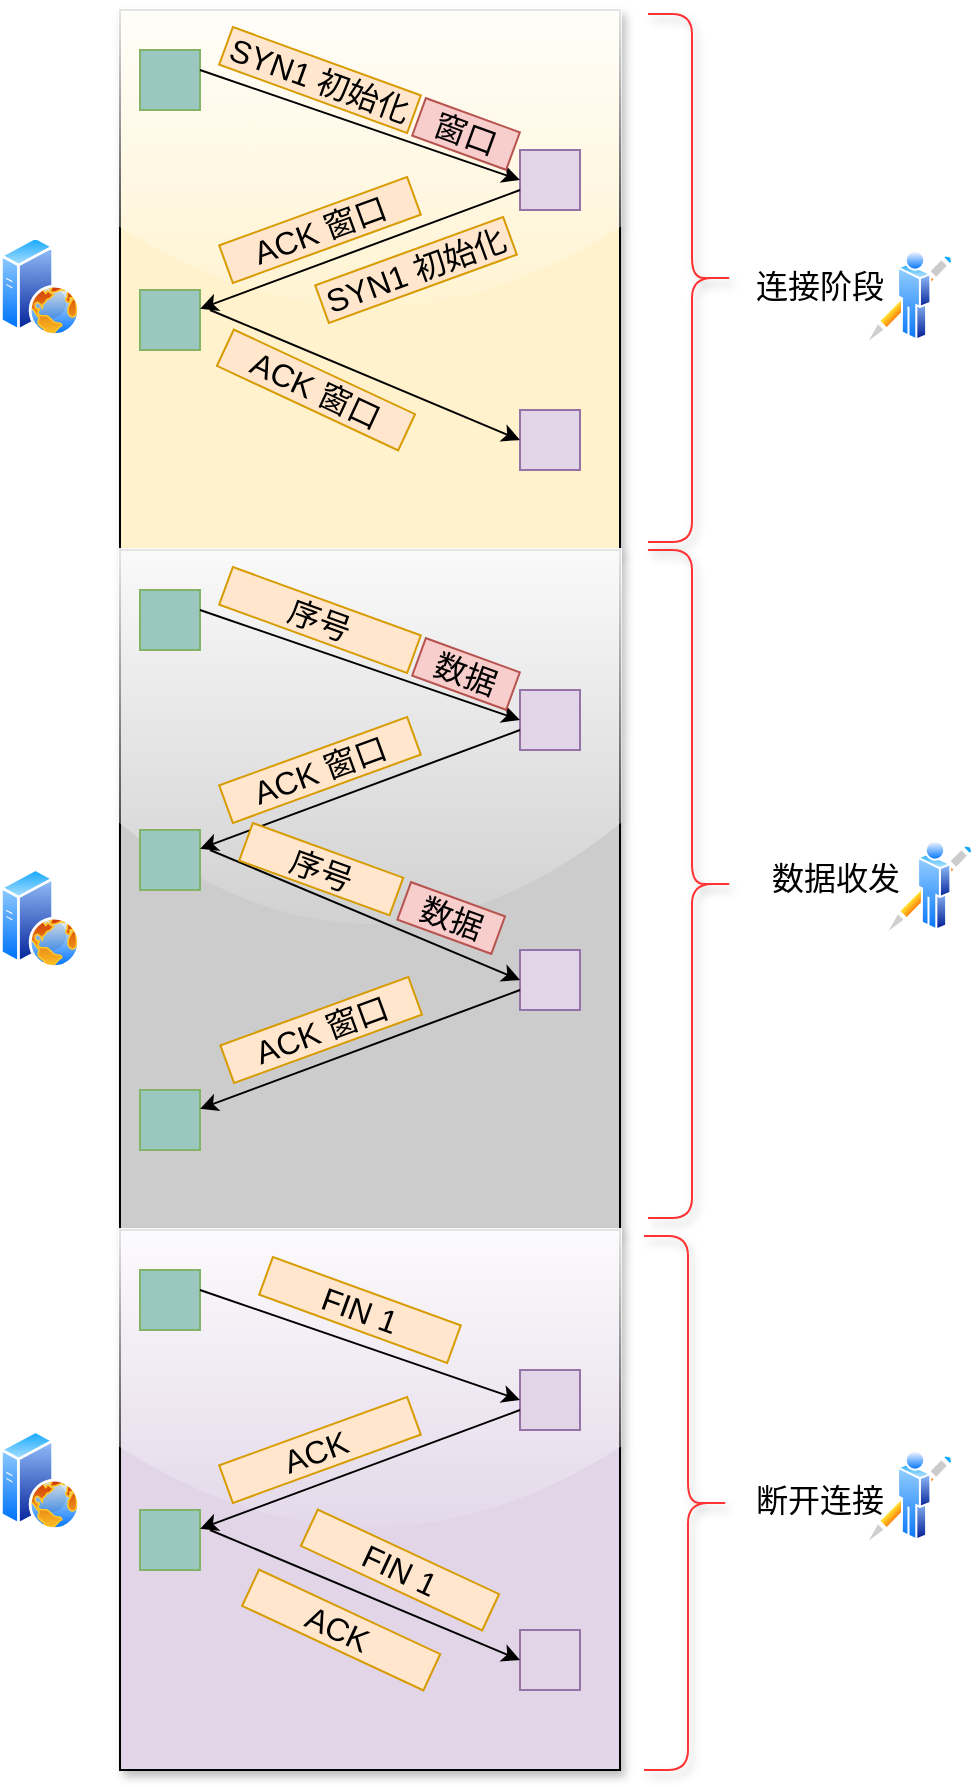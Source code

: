 <mxfile version="13.5.9" type="device"><diagram id="_Z52q53_7WbXznmnOHnb" name="第 1 页"><mxGraphModel dx="1422" dy="762" grid="1" gridSize="10" guides="1" tooltips="1" connect="1" arrows="1" fold="1" page="1" pageScale="1" pageWidth="827" pageHeight="1169" math="0" shadow="0"><root><mxCell id="0"/><mxCell id="1" parent="0"/><mxCell id="yLunbCZwOSKAdNpXPy3W-1" value="" style="rounded=0;whiteSpace=wrap;html=1;fillColor=#FFF2CC;shadow=1;glass=1;" vertex="1" parent="1"><mxGeometry x="130" y="170" width="250" height="270" as="geometry"/></mxCell><mxCell id="yLunbCZwOSKAdNpXPy3W-2" value="" style="rounded=0;whiteSpace=wrap;html=1;strokeColor=#82b366;fillColor=#9AC7BF;" vertex="1" parent="1"><mxGeometry x="140" y="190" width="30" height="30" as="geometry"/></mxCell><mxCell id="yLunbCZwOSKAdNpXPy3W-3" value="" style="rounded=0;whiteSpace=wrap;html=1;strokeColor=#9673a6;fillColor=#e1d5e7;" vertex="1" parent="1"><mxGeometry x="330" y="240" width="30" height="30" as="geometry"/></mxCell><mxCell id="yLunbCZwOSKAdNpXPy3W-4" value="" style="endArrow=classic;html=1;entryX=0;entryY=0.5;entryDx=0;entryDy=0;" edge="1" parent="1" target="yLunbCZwOSKAdNpXPy3W-3"><mxGeometry width="50" height="50" relative="1" as="geometry"><mxPoint x="170" y="200" as="sourcePoint"/><mxPoint x="290" y="270" as="targetPoint"/></mxGeometry></mxCell><mxCell id="yLunbCZwOSKAdNpXPy3W-5" value="" style="rounded=0;whiteSpace=wrap;html=1;strokeColor=#82b366;fillColor=#9AC7BF;" vertex="1" parent="1"><mxGeometry x="140" y="310" width="30" height="30" as="geometry"/></mxCell><mxCell id="yLunbCZwOSKAdNpXPy3W-6" value="" style="endArrow=classic;html=1;" edge="1" parent="1" target="yLunbCZwOSKAdNpXPy3W-5"><mxGeometry width="50" height="50" relative="1" as="geometry"><mxPoint x="330" y="260" as="sourcePoint"/><mxPoint x="220" y="350" as="targetPoint"/></mxGeometry></mxCell><mxCell id="yLunbCZwOSKAdNpXPy3W-7" value="" style="rounded=0;whiteSpace=wrap;html=1;strokeColor=#9673a6;fillColor=#e1d5e7;" vertex="1" parent="1"><mxGeometry x="330" y="370" width="30" height="30" as="geometry"/></mxCell><mxCell id="yLunbCZwOSKAdNpXPy3W-8" value="" style="endArrow=classic;html=1;entryX=0;entryY=0.5;entryDx=0;entryDy=0;" edge="1" parent="1" target="yLunbCZwOSKAdNpXPy3W-7"><mxGeometry width="50" height="50" relative="1" as="geometry"><mxPoint x="175" y="320" as="sourcePoint"/><mxPoint x="335" y="375" as="targetPoint"/></mxGeometry></mxCell><mxCell id="yLunbCZwOSKAdNpXPy3W-13" value="&lt;font style=&quot;font-size: 16px&quot;&gt;SYN1 初始化&lt;/font&gt;" style="text;html=1;strokeColor=#d79b00;fillColor=#ffe6cc;align=center;verticalAlign=middle;whiteSpace=wrap;rounded=0;rotation=20;" vertex="1" parent="1"><mxGeometry x="180" y="195" width="100" height="20" as="geometry"/></mxCell><mxCell id="yLunbCZwOSKAdNpXPy3W-15" value="&lt;font style=&quot;font-size: 16px&quot;&gt;窗口&lt;/font&gt;" style="text;html=1;strokeColor=#b85450;fillColor=#f8cecc;align=center;verticalAlign=middle;whiteSpace=wrap;rounded=0;rotation=20;" vertex="1" parent="1"><mxGeometry x="278.0" y="222" width="50" height="20" as="geometry"/></mxCell><mxCell id="yLunbCZwOSKAdNpXPy3W-17" value="&lt;font style=&quot;font-size: 16px&quot;&gt;ACK 窗口&lt;/font&gt;" style="text;html=1;strokeColor=#d79b00;fillColor=#ffe6cc;align=center;verticalAlign=middle;whiteSpace=wrap;rounded=0;rotation=-20;" vertex="1" parent="1"><mxGeometry x="180" y="270" width="100" height="20" as="geometry"/></mxCell><mxCell id="yLunbCZwOSKAdNpXPy3W-18" value="&lt;font style=&quot;font-size: 16px&quot;&gt;SYN1 初始化&lt;/font&gt;" style="text;html=1;strokeColor=#d79b00;fillColor=#ffe6cc;align=center;verticalAlign=middle;whiteSpace=wrap;rounded=0;rotation=-20;" vertex="1" parent="1"><mxGeometry x="228" y="290" width="100" height="20" as="geometry"/></mxCell><mxCell id="yLunbCZwOSKAdNpXPy3W-19" value="&lt;font style=&quot;font-size: 16px&quot;&gt;ACK 窗口&lt;/font&gt;" style="text;html=1;strokeColor=#d79b00;fillColor=#ffe6cc;align=center;verticalAlign=middle;whiteSpace=wrap;rounded=0;rotation=25;" vertex="1" parent="1"><mxGeometry x="178" y="350" width="100" height="20" as="geometry"/></mxCell><mxCell id="yLunbCZwOSKAdNpXPy3W-20" value="" style="rounded=0;whiteSpace=wrap;html=1;shadow=1;glass=1;fillColor=#CCCCCC;" vertex="1" parent="1"><mxGeometry x="130" y="440" width="250" height="340" as="geometry"/></mxCell><mxCell id="yLunbCZwOSKAdNpXPy3W-21" value="" style="rounded=0;whiteSpace=wrap;html=1;strokeColor=#82b366;fillColor=#9AC7BF;" vertex="1" parent="1"><mxGeometry x="140" y="460" width="30" height="30" as="geometry"/></mxCell><mxCell id="yLunbCZwOSKAdNpXPy3W-22" value="" style="rounded=0;whiteSpace=wrap;html=1;strokeColor=#9673a6;fillColor=#e1d5e7;" vertex="1" parent="1"><mxGeometry x="330" y="510" width="30" height="30" as="geometry"/></mxCell><mxCell id="yLunbCZwOSKAdNpXPy3W-23" value="" style="endArrow=classic;html=1;entryX=0;entryY=0.5;entryDx=0;entryDy=0;" edge="1" parent="1" target="yLunbCZwOSKAdNpXPy3W-22"><mxGeometry width="50" height="50" relative="1" as="geometry"><mxPoint x="170" y="470" as="sourcePoint"/><mxPoint x="290" y="540" as="targetPoint"/></mxGeometry></mxCell><mxCell id="yLunbCZwOSKAdNpXPy3W-24" value="" style="rounded=0;whiteSpace=wrap;html=1;strokeColor=#82b366;fillColor=#9AC7BF;" vertex="1" parent="1"><mxGeometry x="140" y="580" width="30" height="30" as="geometry"/></mxCell><mxCell id="yLunbCZwOSKAdNpXPy3W-25" value="" style="endArrow=classic;html=1;" edge="1" parent="1" target="yLunbCZwOSKAdNpXPy3W-24"><mxGeometry width="50" height="50" relative="1" as="geometry"><mxPoint x="330" y="530" as="sourcePoint"/><mxPoint x="220" y="620" as="targetPoint"/></mxGeometry></mxCell><mxCell id="yLunbCZwOSKAdNpXPy3W-26" value="" style="rounded=0;whiteSpace=wrap;html=1;strokeColor=#9673a6;fillColor=#e1d5e7;" vertex="1" parent="1"><mxGeometry x="330" y="640" width="30" height="30" as="geometry"/></mxCell><mxCell id="yLunbCZwOSKAdNpXPy3W-27" value="" style="endArrow=classic;html=1;entryX=0;entryY=0.5;entryDx=0;entryDy=0;" edge="1" parent="1" target="yLunbCZwOSKAdNpXPy3W-26"><mxGeometry width="50" height="50" relative="1" as="geometry"><mxPoint x="175" y="590" as="sourcePoint"/><mxPoint x="335" y="645" as="targetPoint"/></mxGeometry></mxCell><mxCell id="yLunbCZwOSKAdNpXPy3W-28" value="&lt;font style=&quot;font-size: 16px&quot;&gt;序号&lt;/font&gt;" style="text;html=1;strokeColor=#d79b00;fillColor=#ffe6cc;align=center;verticalAlign=middle;whiteSpace=wrap;rounded=0;rotation=20;" vertex="1" parent="1"><mxGeometry x="180" y="465" width="100" height="20" as="geometry"/></mxCell><mxCell id="yLunbCZwOSKAdNpXPy3W-29" value="&lt;font style=&quot;font-size: 16px&quot;&gt;数据&lt;/font&gt;" style="text;html=1;strokeColor=#b85450;fillColor=#f8cecc;align=center;verticalAlign=middle;whiteSpace=wrap;rounded=0;rotation=20;" vertex="1" parent="1"><mxGeometry x="278.0" y="492" width="50" height="20" as="geometry"/></mxCell><mxCell id="yLunbCZwOSKAdNpXPy3W-30" value="&lt;font style=&quot;font-size: 16px&quot;&gt;ACK 窗口&lt;/font&gt;" style="text;html=1;strokeColor=#d79b00;fillColor=#ffe6cc;align=center;verticalAlign=middle;whiteSpace=wrap;rounded=0;rotation=-20;" vertex="1" parent="1"><mxGeometry x="180" y="540" width="100" height="20" as="geometry"/></mxCell><mxCell id="yLunbCZwOSKAdNpXPy3W-34" value="&lt;font style=&quot;font-size: 16px&quot;&gt;序号&lt;/font&gt;" style="text;html=1;strokeColor=#d79b00;fillColor=#ffe6cc;align=center;verticalAlign=middle;whiteSpace=wrap;rounded=0;rotation=20;" vertex="1" parent="1"><mxGeometry x="190.6" y="589.58" width="80" height="20" as="geometry"/></mxCell><mxCell id="yLunbCZwOSKAdNpXPy3W-35" value="&lt;font style=&quot;font-size: 16px&quot;&gt;数据&lt;/font&gt;" style="text;html=1;strokeColor=#b85450;fillColor=#f8cecc;align=center;verticalAlign=middle;whiteSpace=wrap;rounded=0;rotation=20;" vertex="1" parent="1"><mxGeometry x="270.6" y="614" width="50" height="20" as="geometry"/></mxCell><mxCell id="yLunbCZwOSKAdNpXPy3W-36" value="" style="rounded=0;whiteSpace=wrap;html=1;shadow=1;glass=1;fillColor=#E1D5E7;" vertex="1" parent="1"><mxGeometry x="130" y="780" width="250" height="270" as="geometry"/></mxCell><mxCell id="yLunbCZwOSKAdNpXPy3W-37" value="" style="rounded=0;whiteSpace=wrap;html=1;strokeColor=#82b366;fillColor=#9AC7BF;" vertex="1" parent="1"><mxGeometry x="140" y="800" width="30" height="30" as="geometry"/></mxCell><mxCell id="yLunbCZwOSKAdNpXPy3W-38" value="" style="rounded=0;whiteSpace=wrap;html=1;strokeColor=#9673a6;fillColor=#e1d5e7;" vertex="1" parent="1"><mxGeometry x="330" y="850" width="30" height="30" as="geometry"/></mxCell><mxCell id="yLunbCZwOSKAdNpXPy3W-39" value="" style="endArrow=classic;html=1;entryX=0;entryY=0.5;entryDx=0;entryDy=0;" edge="1" parent="1" target="yLunbCZwOSKAdNpXPy3W-38"><mxGeometry width="50" height="50" relative="1" as="geometry"><mxPoint x="170" y="810" as="sourcePoint"/><mxPoint x="290" y="880" as="targetPoint"/></mxGeometry></mxCell><mxCell id="yLunbCZwOSKAdNpXPy3W-40" value="" style="rounded=0;whiteSpace=wrap;html=1;strokeColor=#82b366;fillColor=#9AC7BF;" vertex="1" parent="1"><mxGeometry x="140" y="920" width="30" height="30" as="geometry"/></mxCell><mxCell id="yLunbCZwOSKAdNpXPy3W-41" value="" style="endArrow=classic;html=1;" edge="1" parent="1" target="yLunbCZwOSKAdNpXPy3W-40"><mxGeometry width="50" height="50" relative="1" as="geometry"><mxPoint x="330" y="870" as="sourcePoint"/><mxPoint x="220" y="960" as="targetPoint"/></mxGeometry></mxCell><mxCell id="yLunbCZwOSKAdNpXPy3W-42" value="" style="rounded=0;whiteSpace=wrap;html=1;strokeColor=#9673a6;fillColor=#e1d5e7;" vertex="1" parent="1"><mxGeometry x="330" y="980" width="30" height="30" as="geometry"/></mxCell><mxCell id="yLunbCZwOSKAdNpXPy3W-43" value="" style="endArrow=classic;html=1;entryX=0;entryY=0.5;entryDx=0;entryDy=0;" edge="1" parent="1" target="yLunbCZwOSKAdNpXPy3W-42"><mxGeometry width="50" height="50" relative="1" as="geometry"><mxPoint x="175" y="930" as="sourcePoint"/><mxPoint x="335" y="985" as="targetPoint"/></mxGeometry></mxCell><mxCell id="yLunbCZwOSKAdNpXPy3W-44" value="&lt;font style=&quot;font-size: 16px&quot;&gt;FIN 1&lt;/font&gt;" style="text;html=1;strokeColor=#d79b00;fillColor=#ffe6cc;align=center;verticalAlign=middle;whiteSpace=wrap;rounded=0;rotation=20;" vertex="1" parent="1"><mxGeometry x="200" y="810" width="100" height="20" as="geometry"/></mxCell><mxCell id="yLunbCZwOSKAdNpXPy3W-46" value="&lt;font style=&quot;font-size: 16px&quot;&gt;ACK&amp;nbsp;&lt;/font&gt;" style="text;html=1;strokeColor=#d79b00;fillColor=#ffe6cc;align=center;verticalAlign=middle;whiteSpace=wrap;rounded=0;rotation=-20;" vertex="1" parent="1"><mxGeometry x="180" y="880" width="100" height="20" as="geometry"/></mxCell><mxCell id="yLunbCZwOSKAdNpXPy3W-47" value="&lt;font style=&quot;font-size: 16px&quot;&gt;ACK&amp;nbsp;&lt;/font&gt;" style="text;html=1;strokeColor=#d79b00;fillColor=#ffe6cc;align=center;verticalAlign=middle;whiteSpace=wrap;rounded=0;rotation=25;" vertex="1" parent="1"><mxGeometry x="190.6" y="970" width="100" height="20" as="geometry"/></mxCell><mxCell id="yLunbCZwOSKAdNpXPy3W-50" value="&lt;font style=&quot;font-size: 16px&quot;&gt;FIN 1&lt;/font&gt;" style="text;html=1;strokeColor=#d79b00;fillColor=#ffe6cc;align=center;verticalAlign=middle;whiteSpace=wrap;rounded=0;rotation=25;" vertex="1" parent="1"><mxGeometry x="220" y="940" width="100" height="20" as="geometry"/></mxCell><mxCell id="yLunbCZwOSKAdNpXPy3W-51" value="" style="rounded=0;whiteSpace=wrap;html=1;strokeColor=#82b366;fillColor=#9AC7BF;" vertex="1" parent="1"><mxGeometry x="140" y="710" width="30" height="30" as="geometry"/></mxCell><mxCell id="yLunbCZwOSKAdNpXPy3W-52" value="" style="endArrow=classic;html=1;" edge="1" parent="1"><mxGeometry width="50" height="50" relative="1" as="geometry"><mxPoint x="330" y="660" as="sourcePoint"/><mxPoint x="170" y="719.429" as="targetPoint"/></mxGeometry></mxCell><mxCell id="yLunbCZwOSKAdNpXPy3W-53" value="&lt;font style=&quot;font-size: 16px&quot;&gt;ACK 窗口&lt;/font&gt;" style="text;html=1;strokeColor=#d79b00;fillColor=#ffe6cc;align=center;verticalAlign=middle;whiteSpace=wrap;rounded=0;rotation=-20;" vertex="1" parent="1"><mxGeometry x="180.6" y="670" width="100" height="20" as="geometry"/></mxCell><mxCell id="yLunbCZwOSKAdNpXPy3W-54" value="" style="shape=curlyBracket;whiteSpace=wrap;html=1;rounded=1;shadow=1;glass=1;rotation=-180;fillColor=#EA6B66;strokeColor=#FF3333;" vertex="1" parent="1"><mxGeometry x="394" y="172" width="44" height="264" as="geometry"/></mxCell><mxCell id="yLunbCZwOSKAdNpXPy3W-55" value="&lt;font style=&quot;font-size: 16px&quot;&gt;连接阶段&lt;/font&gt;" style="text;html=1;strokeColor=none;fillColor=none;align=center;verticalAlign=middle;whiteSpace=wrap;rounded=0;shadow=1;glass=1;" vertex="1" parent="1"><mxGeometry x="430" y="298" width="100" height="20" as="geometry"/></mxCell><mxCell id="yLunbCZwOSKAdNpXPy3W-56" value="" style="shape=curlyBracket;whiteSpace=wrap;html=1;rounded=1;shadow=1;glass=1;rotation=-180;fillColor=#EA6B66;strokeColor=#FF3333;" vertex="1" parent="1"><mxGeometry x="394" y="440" width="44" height="334" as="geometry"/></mxCell><mxCell id="yLunbCZwOSKAdNpXPy3W-57" value="&lt;font style=&quot;font-size: 16px&quot;&gt;数据收发&lt;/font&gt;" style="text;html=1;strokeColor=none;fillColor=none;align=center;verticalAlign=middle;whiteSpace=wrap;rounded=0;shadow=1;glass=1;" vertex="1" parent="1"><mxGeometry x="438" y="594" width="100" height="20" as="geometry"/></mxCell><mxCell id="yLunbCZwOSKAdNpXPy3W-58" value="" style="shape=curlyBracket;whiteSpace=wrap;html=1;rounded=1;shadow=1;glass=1;rotation=-180;fillColor=#EA6B66;strokeColor=#FF3333;" vertex="1" parent="1"><mxGeometry x="392" y="783" width="44" height="267" as="geometry"/></mxCell><mxCell id="yLunbCZwOSKAdNpXPy3W-59" value="&lt;font style=&quot;font-size: 16px&quot;&gt;断开连接&lt;/font&gt;" style="text;html=1;strokeColor=none;fillColor=none;align=center;verticalAlign=middle;whiteSpace=wrap;rounded=0;shadow=1;glass=1;" vertex="1" parent="1"><mxGeometry x="430" y="905" width="100" height="20" as="geometry"/></mxCell><mxCell id="yLunbCZwOSKAdNpXPy3W-60" value="" style="aspect=fixed;perimeter=ellipsePerimeter;html=1;align=center;shadow=0;dashed=0;spacingTop=3;image;image=img/lib/active_directory/web_server.svg;rounded=0;glass=1;strokeColor=#FF3333;fillColor=#EA6B66;" vertex="1" parent="1"><mxGeometry x="70" y="599" width="40" height="50" as="geometry"/></mxCell><mxCell id="yLunbCZwOSKAdNpXPy3W-61" value="" style="aspect=fixed;perimeter=ellipsePerimeter;html=1;align=center;shadow=0;dashed=0;spacingTop=3;image;image=img/lib/active_directory/writer.svg;rounded=0;glass=1;strokeColor=#FF3333;fillColor=#EA6B66;" vertex="1" parent="1"><mxGeometry x="510" y="585" width="48" height="50" as="geometry"/></mxCell><mxCell id="yLunbCZwOSKAdNpXPy3W-62" value="" style="aspect=fixed;perimeter=ellipsePerimeter;html=1;align=center;shadow=0;dashed=0;spacingTop=3;image;image=img/lib/active_directory/writer.svg;rounded=0;glass=1;strokeColor=#FF3333;fillColor=#EA6B66;" vertex="1" parent="1"><mxGeometry x="500" y="290" width="48" height="50" as="geometry"/></mxCell><mxCell id="yLunbCZwOSKAdNpXPy3W-63" value="" style="aspect=fixed;perimeter=ellipsePerimeter;html=1;align=center;shadow=0;dashed=0;spacingTop=3;image;image=img/lib/active_directory/writer.svg;rounded=0;glass=1;strokeColor=#FF3333;fillColor=#EA6B66;" vertex="1" parent="1"><mxGeometry x="500" y="890" width="48" height="50" as="geometry"/></mxCell><mxCell id="yLunbCZwOSKAdNpXPy3W-64" value="" style="aspect=fixed;perimeter=ellipsePerimeter;html=1;align=center;shadow=0;dashed=0;spacingTop=3;image;image=img/lib/active_directory/web_server.svg;rounded=0;glass=1;strokeColor=#FF3333;fillColor=#EA6B66;" vertex="1" parent="1"><mxGeometry x="70" y="880" width="40" height="50" as="geometry"/></mxCell><mxCell id="yLunbCZwOSKAdNpXPy3W-65" value="" style="aspect=fixed;perimeter=ellipsePerimeter;html=1;align=center;shadow=0;dashed=0;spacingTop=3;image;image=img/lib/active_directory/web_server.svg;rounded=0;glass=1;strokeColor=#FF3333;fillColor=#EA6B66;" vertex="1" parent="1"><mxGeometry x="70" y="283" width="40" height="50" as="geometry"/></mxCell></root></mxGraphModel></diagram></mxfile>